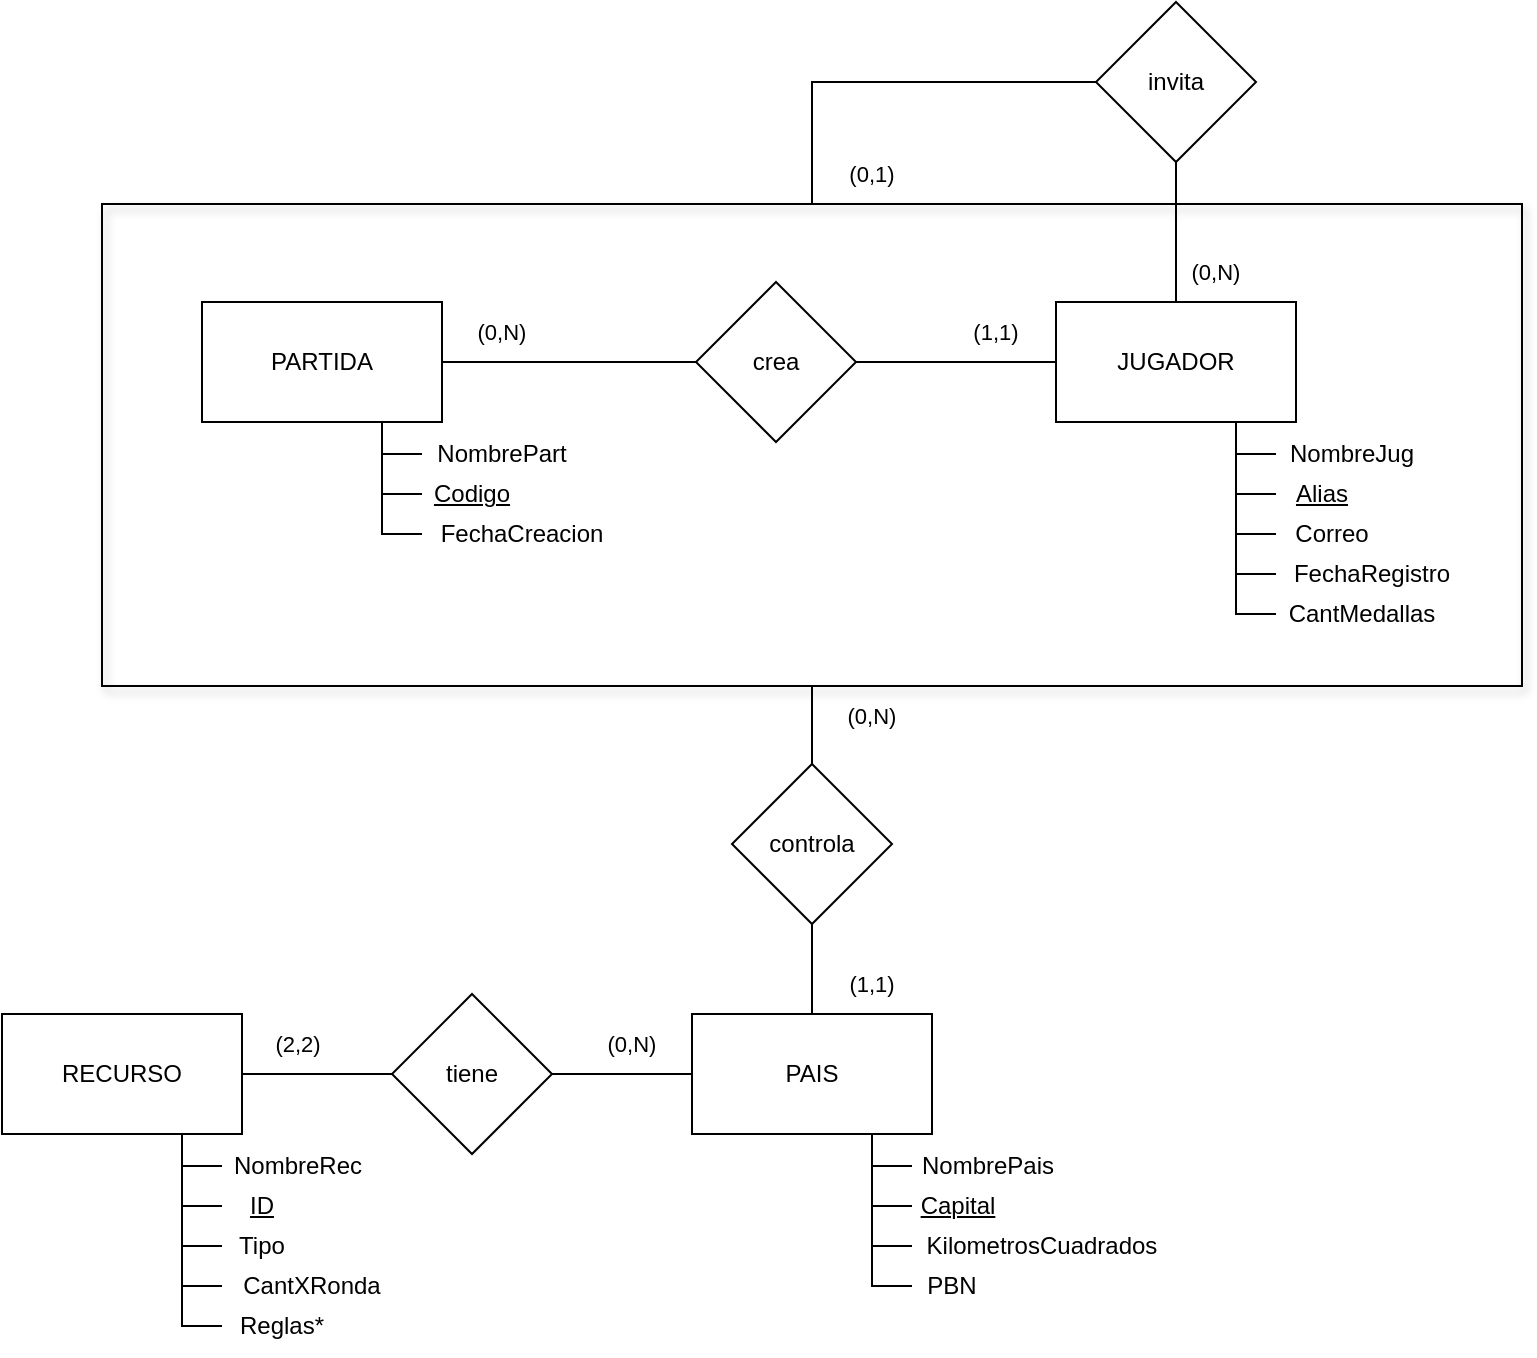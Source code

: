 <mxfile version="28.1.2">
  <diagram name="Página-1" id="h4RyZ4rFJXlUaRI9Djhv">
    <mxGraphModel dx="1303" dy="903" grid="1" gridSize="10" guides="1" tooltips="1" connect="1" arrows="1" fold="1" page="1" pageScale="1" pageWidth="827" pageHeight="1169" math="0" shadow="0">
      <root>
        <mxCell id="0" />
        <mxCell id="1" parent="0" />
        <mxCell id="GuARF0NrUYKqCSSE0C8I-60" style="edgeStyle=orthogonalEdgeStyle;shape=connector;rounded=0;orthogonalLoop=1;jettySize=auto;html=1;exitX=0.5;exitY=0;exitDx=0;exitDy=0;entryX=0;entryY=0.5;entryDx=0;entryDy=0;strokeColor=default;align=center;verticalAlign=middle;fontFamily=Helvetica;fontSize=11;fontColor=default;labelBackgroundColor=default;endArrow=none;endFill=0;" edge="1" parent="1" source="GuARF0NrUYKqCSSE0C8I-54" target="GuARF0NrUYKqCSSE0C8I-58">
          <mxGeometry relative="1" as="geometry" />
        </mxCell>
        <mxCell id="GuARF0NrUYKqCSSE0C8I-54" value="" style="rounded=0;whiteSpace=wrap;html=1;fontFamily=Helvetica;fontSize=11;fontColor=default;labelBackgroundColor=default;fillColor=none;shadow=1;" vertex="1" parent="1">
          <mxGeometry x="80" y="160" width="710" height="241" as="geometry" />
        </mxCell>
        <mxCell id="GuARF0NrUYKqCSSE0C8I-18" style="edgeStyle=orthogonalEdgeStyle;shape=connector;rounded=0;orthogonalLoop=1;jettySize=auto;html=1;exitX=0.75;exitY=1;exitDx=0;exitDy=0;entryX=0;entryY=0.5;entryDx=0;entryDy=0;strokeColor=default;align=center;verticalAlign=middle;fontFamily=Helvetica;fontSize=11;fontColor=default;labelBackgroundColor=default;endArrow=none;endFill=0;" edge="1" parent="1" source="GuARF0NrUYKqCSSE0C8I-1" target="GuARF0NrUYKqCSSE0C8I-3">
          <mxGeometry relative="1" as="geometry" />
        </mxCell>
        <mxCell id="GuARF0NrUYKqCSSE0C8I-19" style="edgeStyle=orthogonalEdgeStyle;shape=connector;rounded=0;orthogonalLoop=1;jettySize=auto;html=1;exitX=0.75;exitY=1;exitDx=0;exitDy=0;entryX=0;entryY=0.5;entryDx=0;entryDy=0;strokeColor=default;align=center;verticalAlign=middle;fontFamily=Helvetica;fontSize=11;fontColor=default;labelBackgroundColor=default;endArrow=none;endFill=0;" edge="1" parent="1" source="GuARF0NrUYKqCSSE0C8I-1" target="GuARF0NrUYKqCSSE0C8I-4">
          <mxGeometry relative="1" as="geometry" />
        </mxCell>
        <mxCell id="GuARF0NrUYKqCSSE0C8I-20" style="edgeStyle=orthogonalEdgeStyle;shape=connector;rounded=0;orthogonalLoop=1;jettySize=auto;html=1;exitX=0.75;exitY=1;exitDx=0;exitDy=0;entryX=0;entryY=0.5;entryDx=0;entryDy=0;strokeColor=default;align=center;verticalAlign=middle;fontFamily=Helvetica;fontSize=11;fontColor=default;labelBackgroundColor=default;endArrow=none;endFill=0;" edge="1" parent="1" source="GuARF0NrUYKqCSSE0C8I-1" target="GuARF0NrUYKqCSSE0C8I-5">
          <mxGeometry relative="1" as="geometry" />
        </mxCell>
        <mxCell id="GuARF0NrUYKqCSSE0C8I-21" style="edgeStyle=orthogonalEdgeStyle;shape=connector;rounded=0;orthogonalLoop=1;jettySize=auto;html=1;exitX=0.75;exitY=1;exitDx=0;exitDy=0;entryX=0;entryY=0.5;entryDx=0;entryDy=0;strokeColor=default;align=center;verticalAlign=middle;fontFamily=Helvetica;fontSize=11;fontColor=default;labelBackgroundColor=default;endArrow=none;endFill=0;" edge="1" parent="1" source="GuARF0NrUYKqCSSE0C8I-1" target="GuARF0NrUYKqCSSE0C8I-6">
          <mxGeometry relative="1" as="geometry" />
        </mxCell>
        <mxCell id="GuARF0NrUYKqCSSE0C8I-51" value="" style="edgeStyle=orthogonalEdgeStyle;shape=connector;rounded=0;orthogonalLoop=1;jettySize=auto;html=1;strokeColor=default;align=center;verticalAlign=middle;fontFamily=Helvetica;fontSize=11;fontColor=default;labelBackgroundColor=default;endArrow=none;endFill=0;" edge="1" parent="1" source="GuARF0NrUYKqCSSE0C8I-1" target="GuARF0NrUYKqCSSE0C8I-50">
          <mxGeometry relative="1" as="geometry" />
        </mxCell>
        <mxCell id="GuARF0NrUYKqCSSE0C8I-59" value="" style="edgeStyle=orthogonalEdgeStyle;shape=connector;rounded=0;orthogonalLoop=1;jettySize=auto;html=1;strokeColor=default;align=center;verticalAlign=middle;fontFamily=Helvetica;fontSize=11;fontColor=default;labelBackgroundColor=default;endArrow=none;endFill=0;" edge="1" parent="1" source="GuARF0NrUYKqCSSE0C8I-1" target="GuARF0NrUYKqCSSE0C8I-58">
          <mxGeometry relative="1" as="geometry" />
        </mxCell>
        <mxCell id="GuARF0NrUYKqCSSE0C8I-1" value="JUGADOR" style="rounded=0;whiteSpace=wrap;html=1;" vertex="1" parent="1">
          <mxGeometry x="557" y="209" width="120" height="60" as="geometry" />
        </mxCell>
        <mxCell id="GuARF0NrUYKqCSSE0C8I-16" style="edgeStyle=orthogonalEdgeStyle;shape=connector;rounded=0;orthogonalLoop=1;jettySize=auto;html=1;exitX=0;exitY=0.5;exitDx=0;exitDy=0;entryX=0.75;entryY=1;entryDx=0;entryDy=0;strokeColor=default;align=center;verticalAlign=middle;fontFamily=Helvetica;fontSize=11;fontColor=default;labelBackgroundColor=default;endArrow=none;endFill=0;" edge="1" parent="1" source="GuARF0NrUYKqCSSE0C8I-2" target="GuARF0NrUYKqCSSE0C8I-1">
          <mxGeometry relative="1" as="geometry" />
        </mxCell>
        <mxCell id="GuARF0NrUYKqCSSE0C8I-2" value="NombreJug" style="text;html=1;align=center;verticalAlign=middle;whiteSpace=wrap;rounded=0;" vertex="1" parent="1">
          <mxGeometry x="667" y="270" width="76" height="30" as="geometry" />
        </mxCell>
        <mxCell id="GuARF0NrUYKqCSSE0C8I-3" value="&lt;u&gt;Alias&lt;/u&gt;" style="text;html=1;align=center;verticalAlign=middle;whiteSpace=wrap;rounded=0;" vertex="1" parent="1">
          <mxGeometry x="667" y="290" width="46" height="30" as="geometry" />
        </mxCell>
        <mxCell id="GuARF0NrUYKqCSSE0C8I-4" value="Correo" style="text;html=1;align=center;verticalAlign=middle;whiteSpace=wrap;rounded=0;" vertex="1" parent="1">
          <mxGeometry x="667" y="310" width="56" height="30" as="geometry" />
        </mxCell>
        <mxCell id="GuARF0NrUYKqCSSE0C8I-5" value="FechaRegistro" style="text;html=1;align=center;verticalAlign=middle;whiteSpace=wrap;rounded=0;" vertex="1" parent="1">
          <mxGeometry x="667" y="330" width="96" height="30" as="geometry" />
        </mxCell>
        <mxCell id="GuARF0NrUYKqCSSE0C8I-6" value="CantMedallas" style="text;html=1;align=center;verticalAlign=middle;whiteSpace=wrap;rounded=0;" vertex="1" parent="1">
          <mxGeometry x="667" y="350" width="86" height="30" as="geometry" />
        </mxCell>
        <mxCell id="GuARF0NrUYKqCSSE0C8I-23" style="edgeStyle=orthogonalEdgeStyle;shape=connector;rounded=0;orthogonalLoop=1;jettySize=auto;html=1;exitX=0.75;exitY=1;exitDx=0;exitDy=0;entryX=0;entryY=0.5;entryDx=0;entryDy=0;strokeColor=default;align=center;verticalAlign=middle;fontFamily=Helvetica;fontSize=11;fontColor=default;labelBackgroundColor=default;endArrow=none;endFill=0;" edge="1" parent="1" source="GuARF0NrUYKqCSSE0C8I-27" target="GuARF0NrUYKqCSSE0C8I-30">
          <mxGeometry relative="1" as="geometry" />
        </mxCell>
        <mxCell id="GuARF0NrUYKqCSSE0C8I-25" style="edgeStyle=orthogonalEdgeStyle;shape=connector;rounded=0;orthogonalLoop=1;jettySize=auto;html=1;exitX=0.75;exitY=1;exitDx=0;exitDy=0;entryX=0;entryY=0.5;entryDx=0;entryDy=0;strokeColor=default;align=center;verticalAlign=middle;fontFamily=Helvetica;fontSize=11;fontColor=default;labelBackgroundColor=default;endArrow=none;endFill=0;" edge="1" parent="1" source="GuARF0NrUYKqCSSE0C8I-27" target="GuARF0NrUYKqCSSE0C8I-32">
          <mxGeometry relative="1" as="geometry" />
        </mxCell>
        <mxCell id="GuARF0NrUYKqCSSE0C8I-53" style="edgeStyle=orthogonalEdgeStyle;shape=connector;rounded=0;orthogonalLoop=1;jettySize=auto;html=1;exitX=1;exitY=0.5;exitDx=0;exitDy=0;entryX=0;entryY=0.5;entryDx=0;entryDy=0;strokeColor=default;align=center;verticalAlign=middle;fontFamily=Helvetica;fontSize=11;fontColor=default;labelBackgroundColor=default;endArrow=none;endFill=0;" edge="1" parent="1" source="GuARF0NrUYKqCSSE0C8I-27" target="GuARF0NrUYKqCSSE0C8I-50">
          <mxGeometry relative="1" as="geometry" />
        </mxCell>
        <mxCell id="GuARF0NrUYKqCSSE0C8I-27" value="PARTIDA" style="rounded=0;whiteSpace=wrap;html=1;" vertex="1" parent="1">
          <mxGeometry x="130" y="209" width="120" height="60" as="geometry" />
        </mxCell>
        <mxCell id="GuARF0NrUYKqCSSE0C8I-28" style="edgeStyle=orthogonalEdgeStyle;shape=connector;rounded=0;orthogonalLoop=1;jettySize=auto;html=1;exitX=0;exitY=0.5;exitDx=0;exitDy=0;entryX=0.75;entryY=1;entryDx=0;entryDy=0;strokeColor=default;align=center;verticalAlign=middle;fontFamily=Helvetica;fontSize=11;fontColor=default;labelBackgroundColor=default;endArrow=none;endFill=0;" edge="1" parent="1" source="GuARF0NrUYKqCSSE0C8I-29" target="GuARF0NrUYKqCSSE0C8I-27">
          <mxGeometry relative="1" as="geometry" />
        </mxCell>
        <mxCell id="GuARF0NrUYKqCSSE0C8I-29" value="NombrePart" style="text;html=1;align=center;verticalAlign=middle;whiteSpace=wrap;rounded=0;" vertex="1" parent="1">
          <mxGeometry x="240" y="270" width="80" height="30" as="geometry" />
        </mxCell>
        <mxCell id="GuARF0NrUYKqCSSE0C8I-30" value="&lt;u&gt;Codigo&lt;/u&gt;" style="text;html=1;align=center;verticalAlign=middle;whiteSpace=wrap;rounded=0;" vertex="1" parent="1">
          <mxGeometry x="240" y="290" width="50" height="30" as="geometry" />
        </mxCell>
        <mxCell id="GuARF0NrUYKqCSSE0C8I-32" value="FechaCreacion" style="text;html=1;align=center;verticalAlign=middle;whiteSpace=wrap;rounded=0;" vertex="1" parent="1">
          <mxGeometry x="240" y="310" width="100" height="30" as="geometry" />
        </mxCell>
        <mxCell id="GuARF0NrUYKqCSSE0C8I-34" style="edgeStyle=orthogonalEdgeStyle;shape=connector;rounded=0;orthogonalLoop=1;jettySize=auto;html=1;exitX=0.75;exitY=1;exitDx=0;exitDy=0;entryX=0;entryY=0.5;entryDx=0;entryDy=0;strokeColor=default;align=center;verticalAlign=middle;fontFamily=Helvetica;fontSize=11;fontColor=default;labelBackgroundColor=default;endArrow=none;endFill=0;" edge="1" parent="1" source="GuARF0NrUYKqCSSE0C8I-38" target="GuARF0NrUYKqCSSE0C8I-41">
          <mxGeometry relative="1" as="geometry" />
        </mxCell>
        <mxCell id="GuARF0NrUYKqCSSE0C8I-35" style="edgeStyle=orthogonalEdgeStyle;shape=connector;rounded=0;orthogonalLoop=1;jettySize=auto;html=1;exitX=0.75;exitY=1;exitDx=0;exitDy=0;entryX=0;entryY=0.5;entryDx=0;entryDy=0;strokeColor=default;align=center;verticalAlign=middle;fontFamily=Helvetica;fontSize=11;fontColor=default;labelBackgroundColor=default;endArrow=none;endFill=0;" edge="1" parent="1" source="GuARF0NrUYKqCSSE0C8I-38" target="GuARF0NrUYKqCSSE0C8I-42">
          <mxGeometry relative="1" as="geometry" />
        </mxCell>
        <mxCell id="GuARF0NrUYKqCSSE0C8I-36" style="edgeStyle=orthogonalEdgeStyle;shape=connector;rounded=0;orthogonalLoop=1;jettySize=auto;html=1;exitX=0.75;exitY=1;exitDx=0;exitDy=0;entryX=0;entryY=0.5;entryDx=0;entryDy=0;strokeColor=default;align=center;verticalAlign=middle;fontFamily=Helvetica;fontSize=11;fontColor=default;labelBackgroundColor=default;endArrow=none;endFill=0;" edge="1" parent="1" source="GuARF0NrUYKqCSSE0C8I-38" target="GuARF0NrUYKqCSSE0C8I-43">
          <mxGeometry relative="1" as="geometry" />
        </mxCell>
        <mxCell id="GuARF0NrUYKqCSSE0C8I-47" value="" style="edgeStyle=orthogonalEdgeStyle;shape=connector;rounded=0;orthogonalLoop=1;jettySize=auto;html=1;strokeColor=default;align=center;verticalAlign=middle;fontFamily=Helvetica;fontSize=11;fontColor=default;labelBackgroundColor=default;endArrow=none;endFill=0;" edge="1" parent="1" source="GuARF0NrUYKqCSSE0C8I-38" target="GuARF0NrUYKqCSSE0C8I-45">
          <mxGeometry relative="1" as="geometry" />
        </mxCell>
        <mxCell id="GuARF0NrUYKqCSSE0C8I-88" value="" style="edgeStyle=orthogonalEdgeStyle;shape=connector;rounded=0;orthogonalLoop=1;jettySize=auto;html=1;strokeColor=default;align=center;verticalAlign=middle;fontFamily=Helvetica;fontSize=11;fontColor=default;labelBackgroundColor=default;endArrow=none;endFill=0;" edge="1" parent="1" source="GuARF0NrUYKqCSSE0C8I-38" target="GuARF0NrUYKqCSSE0C8I-87">
          <mxGeometry relative="1" as="geometry" />
        </mxCell>
        <mxCell id="GuARF0NrUYKqCSSE0C8I-38" value="PAIS" style="rounded=0;whiteSpace=wrap;html=1;" vertex="1" parent="1">
          <mxGeometry x="375" y="565" width="120" height="60" as="geometry" />
        </mxCell>
        <mxCell id="GuARF0NrUYKqCSSE0C8I-39" style="edgeStyle=orthogonalEdgeStyle;shape=connector;rounded=0;orthogonalLoop=1;jettySize=auto;html=1;exitX=0;exitY=0.5;exitDx=0;exitDy=0;entryX=0.75;entryY=1;entryDx=0;entryDy=0;strokeColor=default;align=center;verticalAlign=middle;fontFamily=Helvetica;fontSize=11;fontColor=default;labelBackgroundColor=default;endArrow=none;endFill=0;" edge="1" parent="1" source="GuARF0NrUYKqCSSE0C8I-40" target="GuARF0NrUYKqCSSE0C8I-38">
          <mxGeometry relative="1" as="geometry" />
        </mxCell>
        <mxCell id="GuARF0NrUYKqCSSE0C8I-40" value="NombrePais" style="text;html=1;align=center;verticalAlign=middle;whiteSpace=wrap;rounded=0;" vertex="1" parent="1">
          <mxGeometry x="485" y="626" width="76" height="30" as="geometry" />
        </mxCell>
        <mxCell id="GuARF0NrUYKqCSSE0C8I-41" value="&lt;u&gt;Capital&lt;/u&gt;" style="text;html=1;align=center;verticalAlign=middle;whiteSpace=wrap;rounded=0;" vertex="1" parent="1">
          <mxGeometry x="485" y="646" width="46" height="30" as="geometry" />
        </mxCell>
        <mxCell id="GuARF0NrUYKqCSSE0C8I-42" value="KilometrosCuadrados" style="text;html=1;align=center;verticalAlign=middle;whiteSpace=wrap;rounded=0;" vertex="1" parent="1">
          <mxGeometry x="485" y="666" width="130" height="30" as="geometry" />
        </mxCell>
        <mxCell id="GuARF0NrUYKqCSSE0C8I-43" value="PBN" style="text;html=1;align=center;verticalAlign=middle;whiteSpace=wrap;rounded=0;" vertex="1" parent="1">
          <mxGeometry x="485" y="686" width="40" height="30" as="geometry" />
        </mxCell>
        <mxCell id="GuARF0NrUYKqCSSE0C8I-45" value="controla" style="rhombus;whiteSpace=wrap;html=1;rounded=0;" vertex="1" parent="1">
          <mxGeometry x="395" y="440" width="80" height="80" as="geometry" />
        </mxCell>
        <mxCell id="GuARF0NrUYKqCSSE0C8I-50" value="crea" style="rhombus;whiteSpace=wrap;html=1;rounded=0;" vertex="1" parent="1">
          <mxGeometry x="377" y="199" width="80" height="80" as="geometry" />
        </mxCell>
        <mxCell id="GuARF0NrUYKqCSSE0C8I-55" value="" style="edgeStyle=orthogonalEdgeStyle;shape=connector;rounded=0;orthogonalLoop=1;jettySize=auto;html=1;strokeColor=default;align=center;verticalAlign=middle;fontFamily=Helvetica;fontSize=11;fontColor=default;labelBackgroundColor=default;endArrow=none;endFill=0;" edge="1" parent="1" source="GuARF0NrUYKqCSSE0C8I-54" target="GuARF0NrUYKqCSSE0C8I-45">
          <mxGeometry relative="1" as="geometry" />
        </mxCell>
        <mxCell id="GuARF0NrUYKqCSSE0C8I-58" value="invita" style="rhombus;whiteSpace=wrap;html=1;rounded=0;" vertex="1" parent="1">
          <mxGeometry x="577" y="59" width="80" height="80" as="geometry" />
        </mxCell>
        <mxCell id="GuARF0NrUYKqCSSE0C8I-61" value="(1,1)" style="text;html=1;align=center;verticalAlign=middle;whiteSpace=wrap;rounded=0;fontFamily=Helvetica;fontSize=11;fontColor=default;labelBackgroundColor=default;" vertex="1" parent="1">
          <mxGeometry x="435" y="535" width="60" height="30" as="geometry" />
        </mxCell>
        <mxCell id="GuARF0NrUYKqCSSE0C8I-62" value="(0,N)" style="text;html=1;align=center;verticalAlign=middle;whiteSpace=wrap;rounded=0;fontFamily=Helvetica;fontSize=11;fontColor=default;labelBackgroundColor=default;" vertex="1" parent="1">
          <mxGeometry x="435" y="401" width="60" height="30" as="geometry" />
        </mxCell>
        <mxCell id="GuARF0NrUYKqCSSE0C8I-63" value="(0,N&lt;span style=&quot;color: rgba(0, 0, 0, 0); font-family: monospace; font-size: 0px; text-align: start; text-wrap-mode: nowrap; background-color: rgb(27, 29, 30);&quot;&gt;%3CmxGraphModel%3E%3Croot%3E%3CmxCell%20id%3D%220%22%2F%3E%3CmxCell%20id%3D%221%22%20parent%3D%220%22%2F%3E%3CmxCell%20id%3D%222%22%20value%3D%22(0%2CN)%22%20style%3D%22text%3Bhtml%3D1%3Balign%3Dcenter%3BverticalAlign%3Dmiddle%3BwhiteSpace%3Dwrap%3Brounded%3D0%3BfontFamily%3DHelvetica%3BfontSize%3D11%3BfontColor%3Ddefault%3BlabelBackgroundColor%3Ddefault%3B%22%20vertex%3D%221%22%20parent%3D%221%22%3E%3CmxGeometry%20x%3D%22435%22%20y%3D%22401%22%20width%3D%2260%22%20height%3D%2230%22%20as%3D%22geometry%22%2F%3E%3C%2FmxCell%3E%3C%2Froot%3E%3C%2FmxGraphModel%3E&lt;/span&gt;)" style="text;html=1;align=center;verticalAlign=middle;whiteSpace=wrap;rounded=0;fontFamily=Helvetica;fontSize=11;fontColor=default;labelBackgroundColor=default;" vertex="1" parent="1">
          <mxGeometry x="607" y="179" width="60" height="30" as="geometry" />
        </mxCell>
        <mxCell id="GuARF0NrUYKqCSSE0C8I-64" value="(0,1&lt;span style=&quot;color: rgba(0, 0, 0, 0); font-family: monospace; font-size: 0px; text-align: start; text-wrap-mode: nowrap; background-color: rgb(27, 29, 30);&quot;&gt;%3CmxGraphModel%3E%3Croot%3E%3CmxCell%20id%3D%220%22%2F%3E%3CmxCell%20id%3D%221%22%20parent%3D%220%22%2F%3E%3CmxCell%20id%3D%222%22%20value%3D%22(0%2CN)%22%20style%3D%22text%3Bhtml%3D1%3Balign%3Dcenter%3BverticalAlign%3Dmiddle%3BwhiteSpace%3Dwrap%3Brounded%3D0%3BfontFamily%3DHelvetica%3BfontSize%3D11%3BfontColor%3Ddefault%3BlabelBackgroundColor%3Ddefault%3B%22%20vertex%3D%221%22%20parent%3D%221%22%3E%3CmxGeometry%20x%3D%22435%22%20y%3D%22401%22%20width%3D%2260%22%20height%3D%2230%22%20as%3D%22geometry%22%2F%3E%3C%2FmxCell%3E%3C%2Froot%3E%3C%2FmxGraphModel%3E&lt;/span&gt;)" style="text;html=1;align=center;verticalAlign=middle;whiteSpace=wrap;rounded=0;fontFamily=Helvetica;fontSize=11;fontColor=default;labelBackgroundColor=default;" vertex="1" parent="1">
          <mxGeometry x="435" y="130" width="60" height="30" as="geometry" />
        </mxCell>
        <mxCell id="GuARF0NrUYKqCSSE0C8I-65" value="(1,1&lt;span style=&quot;color: rgba(0, 0, 0, 0); font-family: monospace; font-size: 0px; text-align: start; text-wrap-mode: nowrap; background-color: rgb(27, 29, 30);&quot;&gt;%3CmxGraphModel%3E%3Croot%3E%3CmxCell%20id%3D%220%22%2F%3E%3CmxCell%20id%3D%221%22%20parent%3D%220%22%2F%3E%3CmxCell%20id%3D%222%22%20value%3D%22(0%2CN)%22%20style%3D%22text%3Bhtml%3D1%3Balign%3Dcenter%3BverticalAlign%3Dmiddle%3BwhiteSpace%3Dwrap%3Brounded%3D0%3BfontFamily%3DHelvetica%3BfontSize%3D11%3BfontColor%3Ddefault%3BlabelBackgroundColor%3Ddefault%3B%22%20vertex%3D%221%22%20parent%3D%221%22%3E%3CmxGeometry%20x%3D%22435%22%20y%3D%22401%22%20width%3D%2260%22%20height%3D%2230%22%20as%3D%22geometry%22%2F%3E%3C%2FmxCell%3E%3C%2Froot%3E%3C%2FmxGraphModel%3E&lt;/span&gt;)" style="text;html=1;align=center;verticalAlign=middle;whiteSpace=wrap;rounded=0;fontFamily=Helvetica;fontSize=11;fontColor=default;labelBackgroundColor=default;" vertex="1" parent="1">
          <mxGeometry x="497" y="209" width="60" height="30" as="geometry" />
        </mxCell>
        <mxCell id="GuARF0NrUYKqCSSE0C8I-66" value="(0,N&lt;span style=&quot;color: rgba(0, 0, 0, 0); font-family: monospace; font-size: 0px; text-align: start; text-wrap-mode: nowrap; background-color: rgb(27, 29, 30);&quot;&gt;%3CmxGraphModel%3E%3Croot%3E%3CmxCell%20id%3D%220%22%2F%3E%3CmxCell%20id%3D%221%22%20parent%3D%220%22%2F%3E%3CmxCell%20id%3D%222%22%20value%3D%22(0%2CN)%22%20style%3D%22text%3Bhtml%3D1%3Balign%3Dcenter%3BverticalAlign%3Dmiddle%3BwhiteSpace%3Dwrap%3Brounded%3D0%3BfontFamily%3DHelvetica%3BfontSize%3D11%3BfontColor%3Ddefault%3BlabelBackgroundColor%3Ddefault%3B%22%20vertex%3D%221%22%20parent%3D%221%22%3E%3CmxGeometry%20x%3D%22435%22%20y%3D%22401%22%20width%3D%2260%22%20height%3D%2230%22%20as%3D%22geometry%22%2F%3E%3C%2FmxCell%3E%3C%2Froot%3E%3C%2FmxGraphModel%3E&lt;/span&gt;)" style="text;html=1;align=center;verticalAlign=middle;whiteSpace=wrap;rounded=0;fontFamily=Helvetica;fontSize=11;fontColor=default;labelBackgroundColor=default;" vertex="1" parent="1">
          <mxGeometry x="250" y="209" width="60" height="30" as="geometry" />
        </mxCell>
        <mxCell id="GuARF0NrUYKqCSSE0C8I-74" style="edgeStyle=orthogonalEdgeStyle;shape=connector;rounded=0;orthogonalLoop=1;jettySize=auto;html=1;exitX=0.75;exitY=1;exitDx=0;exitDy=0;entryX=0;entryY=0.5;entryDx=0;entryDy=0;strokeColor=default;align=center;verticalAlign=middle;fontFamily=Helvetica;fontSize=11;fontColor=default;labelBackgroundColor=default;endArrow=none;endFill=0;" edge="1" parent="1" source="GuARF0NrUYKqCSSE0C8I-77" target="GuARF0NrUYKqCSSE0C8I-80">
          <mxGeometry relative="1" as="geometry" />
        </mxCell>
        <mxCell id="GuARF0NrUYKqCSSE0C8I-75" style="edgeStyle=orthogonalEdgeStyle;shape=connector;rounded=0;orthogonalLoop=1;jettySize=auto;html=1;exitX=0.75;exitY=1;exitDx=0;exitDy=0;entryX=0;entryY=0.5;entryDx=0;entryDy=0;strokeColor=default;align=center;verticalAlign=middle;fontFamily=Helvetica;fontSize=11;fontColor=default;labelBackgroundColor=default;endArrow=none;endFill=0;" edge="1" parent="1" source="GuARF0NrUYKqCSSE0C8I-77" target="GuARF0NrUYKqCSSE0C8I-81">
          <mxGeometry relative="1" as="geometry" />
        </mxCell>
        <mxCell id="GuARF0NrUYKqCSSE0C8I-76" style="edgeStyle=orthogonalEdgeStyle;shape=connector;rounded=0;orthogonalLoop=1;jettySize=auto;html=1;exitX=0.75;exitY=1;exitDx=0;exitDy=0;entryX=0;entryY=0.5;entryDx=0;entryDy=0;strokeColor=default;align=center;verticalAlign=middle;fontFamily=Helvetica;fontSize=11;fontColor=default;labelBackgroundColor=default;endArrow=none;endFill=0;" edge="1" parent="1" source="GuARF0NrUYKqCSSE0C8I-77" target="GuARF0NrUYKqCSSE0C8I-82">
          <mxGeometry relative="1" as="geometry" />
        </mxCell>
        <mxCell id="GuARF0NrUYKqCSSE0C8I-85" style="edgeStyle=orthogonalEdgeStyle;shape=connector;rounded=0;orthogonalLoop=1;jettySize=auto;html=1;exitX=0.75;exitY=1;exitDx=0;exitDy=0;entryX=0;entryY=0.5;entryDx=0;entryDy=0;strokeColor=default;align=center;verticalAlign=middle;fontFamily=Helvetica;fontSize=11;fontColor=default;labelBackgroundColor=default;endArrow=none;endFill=0;" edge="1" parent="1" source="GuARF0NrUYKqCSSE0C8I-77" target="GuARF0NrUYKqCSSE0C8I-84">
          <mxGeometry relative="1" as="geometry" />
        </mxCell>
        <mxCell id="GuARF0NrUYKqCSSE0C8I-90" style="edgeStyle=orthogonalEdgeStyle;shape=connector;rounded=0;orthogonalLoop=1;jettySize=auto;html=1;exitX=1;exitY=0.5;exitDx=0;exitDy=0;entryX=0;entryY=0.5;entryDx=0;entryDy=0;strokeColor=default;align=center;verticalAlign=middle;fontFamily=Helvetica;fontSize=11;fontColor=default;labelBackgroundColor=default;endArrow=none;endFill=0;" edge="1" parent="1" source="GuARF0NrUYKqCSSE0C8I-77" target="GuARF0NrUYKqCSSE0C8I-87">
          <mxGeometry relative="1" as="geometry" />
        </mxCell>
        <mxCell id="GuARF0NrUYKqCSSE0C8I-77" value="RECURSO" style="rounded=0;whiteSpace=wrap;html=1;" vertex="1" parent="1">
          <mxGeometry x="30" y="565" width="120" height="60" as="geometry" />
        </mxCell>
        <mxCell id="GuARF0NrUYKqCSSE0C8I-78" style="edgeStyle=orthogonalEdgeStyle;shape=connector;rounded=0;orthogonalLoop=1;jettySize=auto;html=1;exitX=0;exitY=0.5;exitDx=0;exitDy=0;entryX=0.75;entryY=1;entryDx=0;entryDy=0;strokeColor=default;align=center;verticalAlign=middle;fontFamily=Helvetica;fontSize=11;fontColor=default;labelBackgroundColor=default;endArrow=none;endFill=0;" edge="1" parent="1" source="GuARF0NrUYKqCSSE0C8I-79" target="GuARF0NrUYKqCSSE0C8I-77">
          <mxGeometry relative="1" as="geometry" />
        </mxCell>
        <mxCell id="GuARF0NrUYKqCSSE0C8I-79" value="NombreRec" style="text;html=1;align=center;verticalAlign=middle;whiteSpace=wrap;rounded=0;" vertex="1" parent="1">
          <mxGeometry x="140" y="626" width="76" height="30" as="geometry" />
        </mxCell>
        <mxCell id="GuARF0NrUYKqCSSE0C8I-80" value="&lt;u&gt;ID&lt;/u&gt;" style="text;html=1;align=center;verticalAlign=middle;whiteSpace=wrap;rounded=0;" vertex="1" parent="1">
          <mxGeometry x="140" y="646" width="40" height="30" as="geometry" />
        </mxCell>
        <mxCell id="GuARF0NrUYKqCSSE0C8I-81" value="Tipo" style="text;html=1;align=center;verticalAlign=middle;whiteSpace=wrap;rounded=0;" vertex="1" parent="1">
          <mxGeometry x="140" y="666" width="40" height="30" as="geometry" />
        </mxCell>
        <mxCell id="GuARF0NrUYKqCSSE0C8I-82" value="CantXRonda" style="text;html=1;align=center;verticalAlign=middle;whiteSpace=wrap;rounded=0;" vertex="1" parent="1">
          <mxGeometry x="140" y="686" width="90" height="30" as="geometry" />
        </mxCell>
        <mxCell id="GuARF0NrUYKqCSSE0C8I-84" value="Reglas*" style="text;html=1;align=center;verticalAlign=middle;whiteSpace=wrap;rounded=0;" vertex="1" parent="1">
          <mxGeometry x="140" y="706" width="60" height="30" as="geometry" />
        </mxCell>
        <mxCell id="GuARF0NrUYKqCSSE0C8I-87" value="tiene" style="rhombus;whiteSpace=wrap;html=1;rounded=0;" vertex="1" parent="1">
          <mxGeometry x="225" y="555" width="80" height="80" as="geometry" />
        </mxCell>
        <mxCell id="GuARF0NrUYKqCSSE0C8I-91" value="(2,2)" style="text;html=1;align=center;verticalAlign=middle;whiteSpace=wrap;rounded=0;fontFamily=Helvetica;fontSize=11;fontColor=default;labelBackgroundColor=default;" vertex="1" parent="1">
          <mxGeometry x="148" y="565" width="60" height="30" as="geometry" />
        </mxCell>
        <mxCell id="GuARF0NrUYKqCSSE0C8I-92" value="(0,N)" style="text;html=1;align=center;verticalAlign=middle;whiteSpace=wrap;rounded=0;fontFamily=Helvetica;fontSize=11;fontColor=default;labelBackgroundColor=default;" vertex="1" parent="1">
          <mxGeometry x="315" y="565" width="60" height="30" as="geometry" />
        </mxCell>
      </root>
    </mxGraphModel>
  </diagram>
</mxfile>
